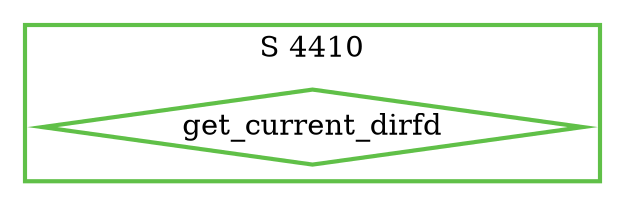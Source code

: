 digraph G {
  ratio=0.500000;
  "UV get_current_dirfd (4410)" [shape=diamond, label="get_current_dirfd",
                                 color="#60C048", style=bold];
  
  subgraph cluster_4410 { label="S 4410";
    color="#60C048";
    style=bold;
    "UV get_current_dirfd (4410)"; };
  
  
  }